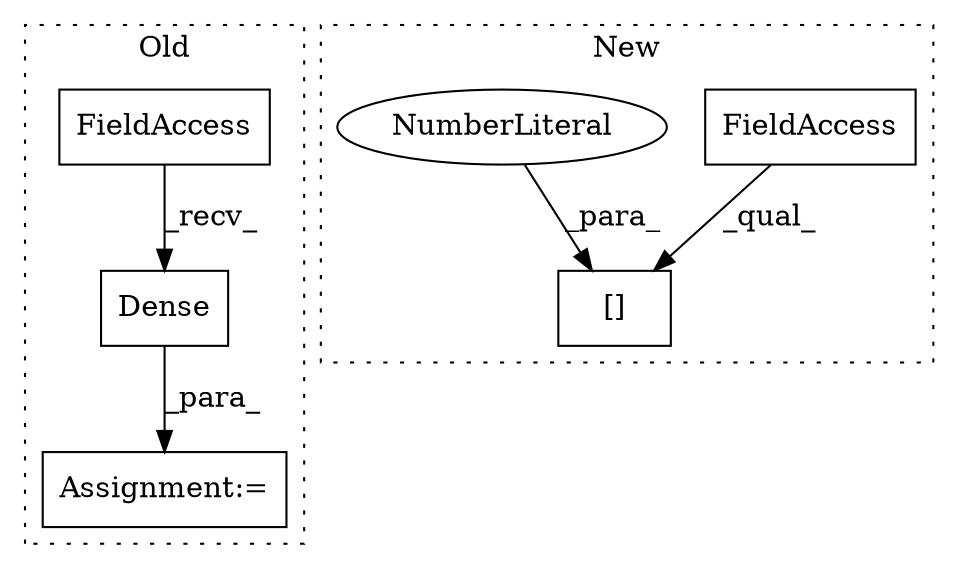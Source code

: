 digraph G {
subgraph cluster0 {
1 [label="Dense" a="32" s="5572,5599" l="6,1" shape="box"];
3 [label="Assignment:=" a="7" s="5558" l="1" shape="box"];
5 [label="FieldAccess" a="22" s="5559" l="12" shape="box"];
label = "Old";
style="dotted";
}
subgraph cluster1 {
2 [label="[]" a="2" s="4660,4674" l="13,1" shape="box"];
4 [label="FieldAccess" a="22" s="4660" l="12" shape="box"];
6 [label="NumberLiteral" a="34" s="4673" l="1" shape="ellipse"];
label = "New";
style="dotted";
}
1 -> 3 [label="_para_"];
4 -> 2 [label="_qual_"];
5 -> 1 [label="_recv_"];
6 -> 2 [label="_para_"];
}